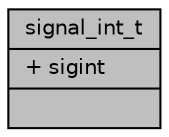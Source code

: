 digraph "signal_int_t"
{
 // LATEX_PDF_SIZE
  edge [fontname="Helvetica",fontsize="10",labelfontname="Helvetica",labelfontsize="10"];
  node [fontname="Helvetica",fontsize="10",shape=record];
  Node1 [label="{signal_int_t\n|+ sigint\l|}",height=0.2,width=0.4,color="black", fillcolor="grey75", style="filled", fontcolor="black",tooltip="Used to store the interrupt signals to be handled."];
}
